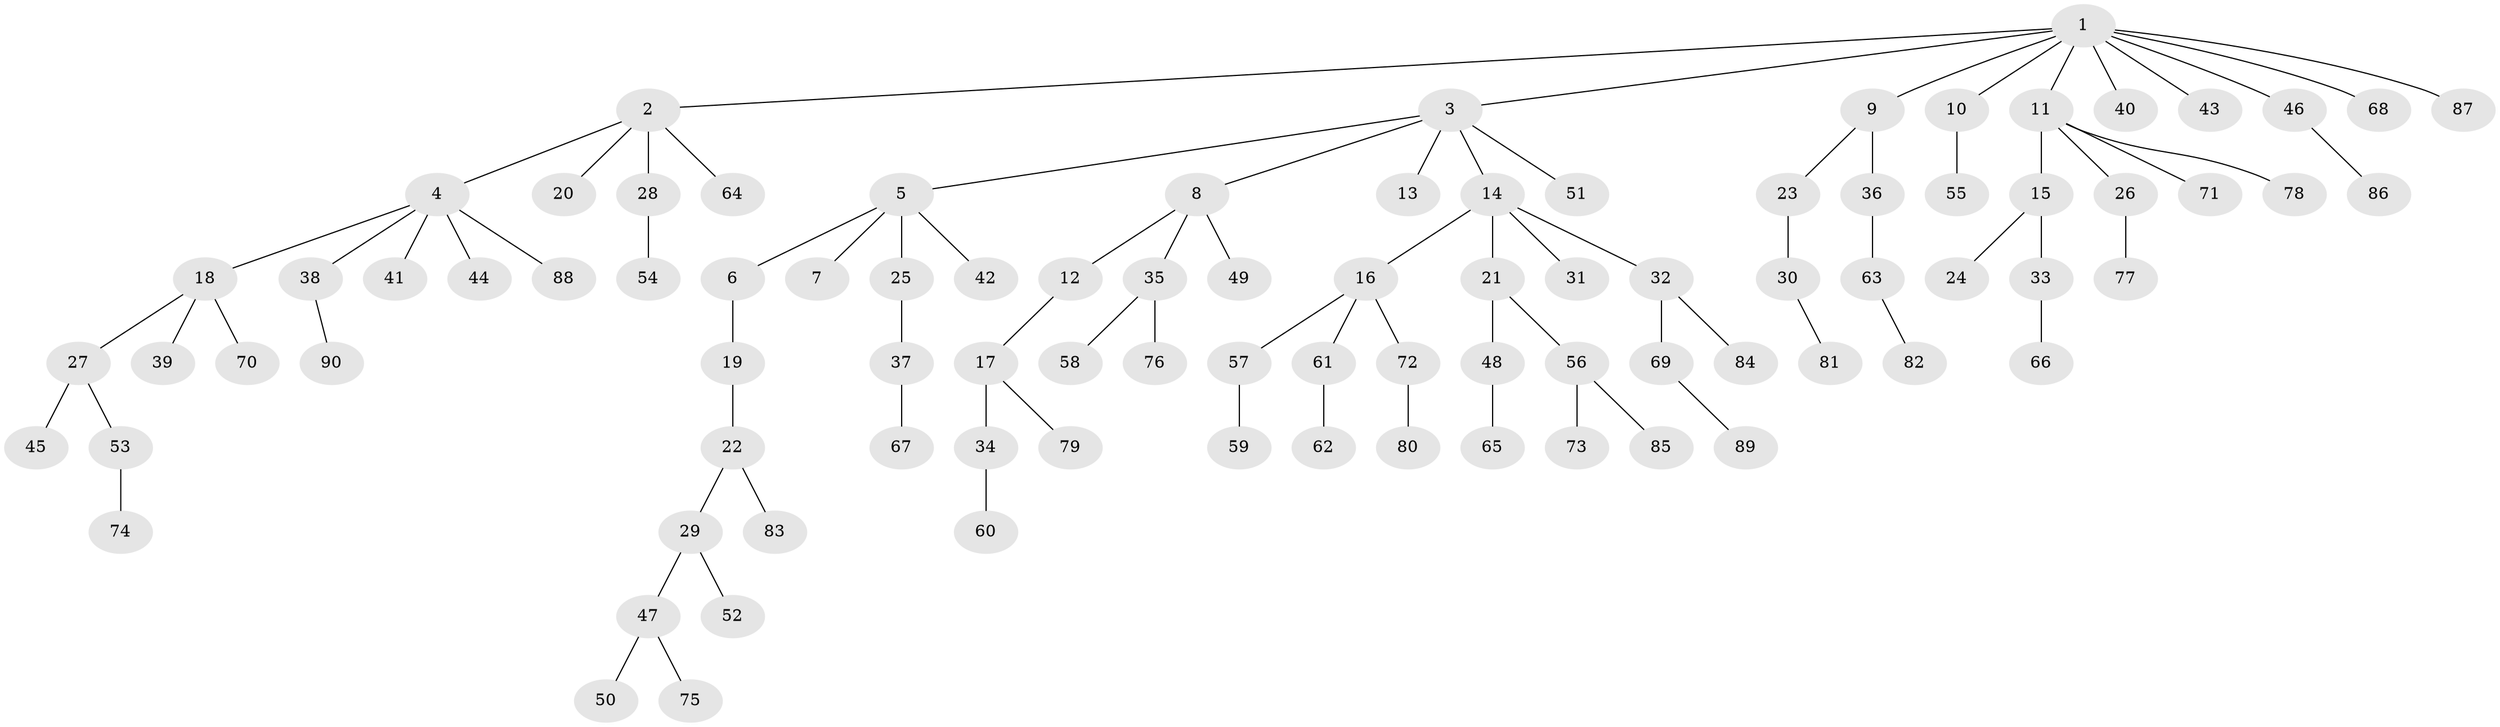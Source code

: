 // coarse degree distribution, {9: 0.037037037037037035, 10: 0.037037037037037035, 2: 0.14814814814814814, 3: 0.07407407407407407, 1: 0.7037037037037037}
// Generated by graph-tools (version 1.1) at 2025/19/03/04/25 18:19:04]
// undirected, 90 vertices, 89 edges
graph export_dot {
graph [start="1"]
  node [color=gray90,style=filled];
  1;
  2;
  3;
  4;
  5;
  6;
  7;
  8;
  9;
  10;
  11;
  12;
  13;
  14;
  15;
  16;
  17;
  18;
  19;
  20;
  21;
  22;
  23;
  24;
  25;
  26;
  27;
  28;
  29;
  30;
  31;
  32;
  33;
  34;
  35;
  36;
  37;
  38;
  39;
  40;
  41;
  42;
  43;
  44;
  45;
  46;
  47;
  48;
  49;
  50;
  51;
  52;
  53;
  54;
  55;
  56;
  57;
  58;
  59;
  60;
  61;
  62;
  63;
  64;
  65;
  66;
  67;
  68;
  69;
  70;
  71;
  72;
  73;
  74;
  75;
  76;
  77;
  78;
  79;
  80;
  81;
  82;
  83;
  84;
  85;
  86;
  87;
  88;
  89;
  90;
  1 -- 2;
  1 -- 3;
  1 -- 9;
  1 -- 10;
  1 -- 11;
  1 -- 40;
  1 -- 43;
  1 -- 46;
  1 -- 68;
  1 -- 87;
  2 -- 4;
  2 -- 20;
  2 -- 28;
  2 -- 64;
  3 -- 5;
  3 -- 8;
  3 -- 13;
  3 -- 14;
  3 -- 51;
  4 -- 18;
  4 -- 38;
  4 -- 41;
  4 -- 44;
  4 -- 88;
  5 -- 6;
  5 -- 7;
  5 -- 25;
  5 -- 42;
  6 -- 19;
  8 -- 12;
  8 -- 35;
  8 -- 49;
  9 -- 23;
  9 -- 36;
  10 -- 55;
  11 -- 15;
  11 -- 26;
  11 -- 71;
  11 -- 78;
  12 -- 17;
  14 -- 16;
  14 -- 21;
  14 -- 31;
  14 -- 32;
  15 -- 24;
  15 -- 33;
  16 -- 57;
  16 -- 61;
  16 -- 72;
  17 -- 34;
  17 -- 79;
  18 -- 27;
  18 -- 39;
  18 -- 70;
  19 -- 22;
  21 -- 48;
  21 -- 56;
  22 -- 29;
  22 -- 83;
  23 -- 30;
  25 -- 37;
  26 -- 77;
  27 -- 45;
  27 -- 53;
  28 -- 54;
  29 -- 47;
  29 -- 52;
  30 -- 81;
  32 -- 69;
  32 -- 84;
  33 -- 66;
  34 -- 60;
  35 -- 58;
  35 -- 76;
  36 -- 63;
  37 -- 67;
  38 -- 90;
  46 -- 86;
  47 -- 50;
  47 -- 75;
  48 -- 65;
  53 -- 74;
  56 -- 73;
  56 -- 85;
  57 -- 59;
  61 -- 62;
  63 -- 82;
  69 -- 89;
  72 -- 80;
}
